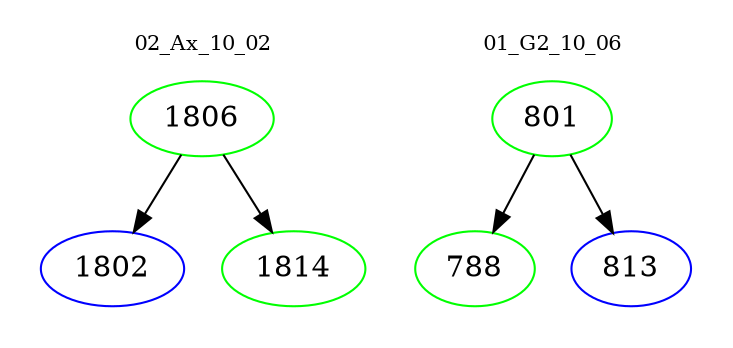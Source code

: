 digraph{
subgraph cluster_0 {
color = white
label = "02_Ax_10_02";
fontsize=10;
T0_1806 [label="1806", color="green"]
T0_1806 -> T0_1802 [color="black"]
T0_1802 [label="1802", color="blue"]
T0_1806 -> T0_1814 [color="black"]
T0_1814 [label="1814", color="green"]
}
subgraph cluster_1 {
color = white
label = "01_G2_10_06";
fontsize=10;
T1_801 [label="801", color="green"]
T1_801 -> T1_788 [color="black"]
T1_788 [label="788", color="green"]
T1_801 -> T1_813 [color="black"]
T1_813 [label="813", color="blue"]
}
}
